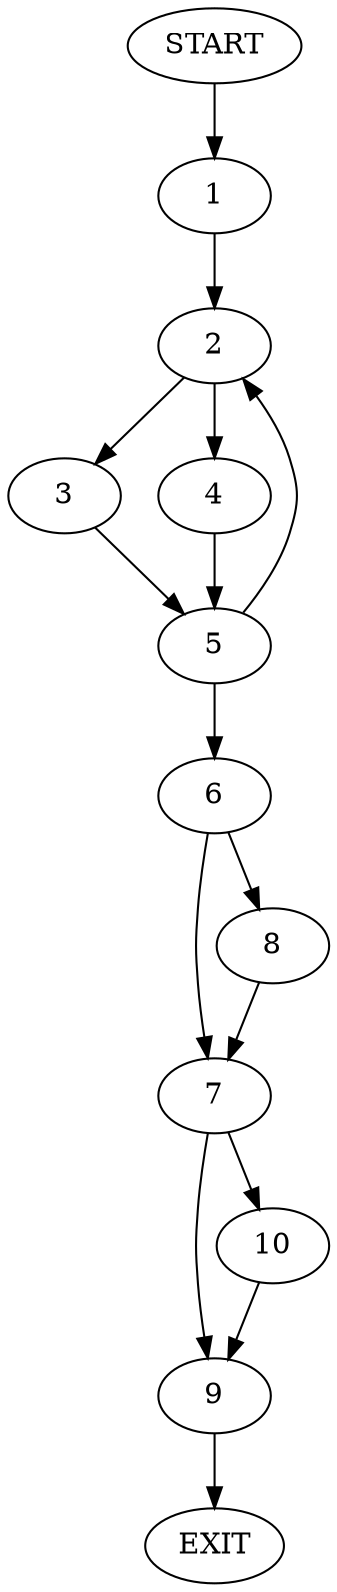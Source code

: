 digraph {
0 [label="START"]
11 [label="EXIT"]
0 -> 1
1 -> 2
2 -> 3
2 -> 4
4 -> 5
3 -> 5
5 -> 6
5 -> 2
6 -> 7
6 -> 8
8 -> 7
7 -> 9
7 -> 10
9 -> 11
10 -> 9
}
